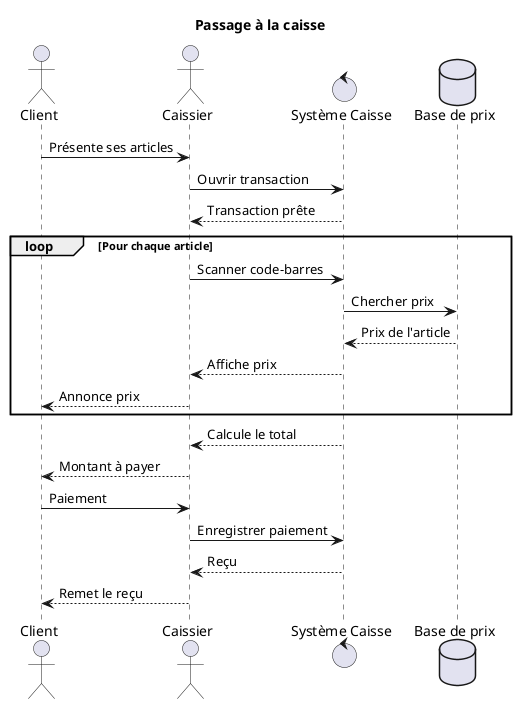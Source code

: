 "Un client fait ses achats à la caisse 
Pour chaque article le caissier scanne le code-barres 
et le système enregistre le prix. Quand tous les articles sont scannés 
le système calcule le total et affiche le montant à payer."

@startuml Caisse
title Passage à la caisse

actor "Client" as cli
actor "Caissier" as cais
control "Système Caisse" as sys
database "Base de prix" as db

cli -> cais : Présente ses articles
cais -> sys : Ouvrir transaction
sys --> cais : Transaction prête

loop Pour chaque article
  cais -> sys : Scanner code-barres
  sys -> db : Chercher prix
  db --> sys : Prix de l'article
  sys --> cais : Affiche prix
  cais --> cli : Annonce prix
end

sys --> cais : Calcule le total
cais --> cli : Montant à payer
cli -> cais : Paiement
cais -> sys : Enregistrer paiement
sys --> cais : Reçu
cais --> cli : Remet le reçu

@enduml